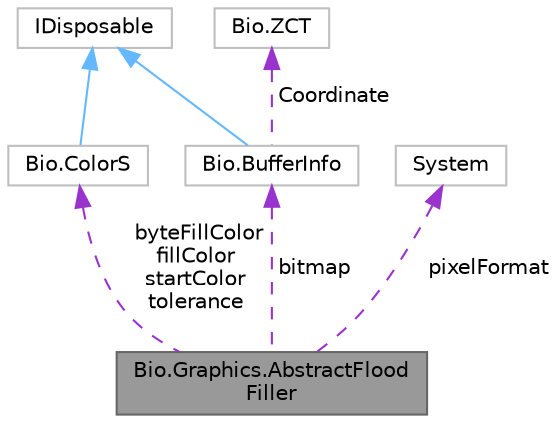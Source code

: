 digraph "Bio.Graphics.AbstractFloodFiller"
{
 // LATEX_PDF_SIZE
  bgcolor="transparent";
  edge [fontname=Helvetica,fontsize=10,labelfontname=Helvetica,labelfontsize=10];
  node [fontname=Helvetica,fontsize=10,shape=box,height=0.2,width=0.4];
  Node1 [label="Bio.Graphics.AbstractFlood\lFiller",height=0.2,width=0.4,color="gray40", fillcolor="grey60", style="filled", fontcolor="black",tooltip="The base class that the flood fill algorithms inherit from. Implements the basic flood filler functio..."];
  Node2 -> Node1 [dir="back",color="darkorchid3",style="dashed",label=" bitmap" ];
  Node2 [label="Bio.BufferInfo",height=0.2,width=0.4,color="grey75", fillcolor="white", style="filled",URL="$class_bio_1_1_buffer_info.html",tooltip=" "];
  Node3 -> Node2 [dir="back",color="steelblue1",style="solid"];
  Node3 [label="IDisposable",height=0.2,width=0.4,color="grey75", fillcolor="white", style="filled",tooltip=" "];
  Node4 -> Node2 [dir="back",color="darkorchid3",style="dashed",label=" Coordinate" ];
  Node4 [label="Bio.ZCT",height=0.2,width=0.4,color="grey75", fillcolor="white", style="filled",URL="$struct_bio_1_1_z_c_t.html",tooltip=" "];
  Node5 -> Node1 [dir="back",color="darkorchid3",style="dashed",label=" byteFillColor\nfillColor\nstartColor\ntolerance" ];
  Node5 [label="Bio.ColorS",height=0.2,width=0.4,color="grey75", fillcolor="white", style="filled",URL="$struct_bio_1_1_color_s.html",tooltip=" "];
  Node3 -> Node5 [dir="back",color="steelblue1",style="solid"];
  Node6 -> Node1 [dir="back",color="darkorchid3",style="dashed",label=" pixelFormat" ];
  Node6 [label="System",height=0.2,width=0.4,color="grey75", fillcolor="white", style="filled",tooltip=" "];
}
